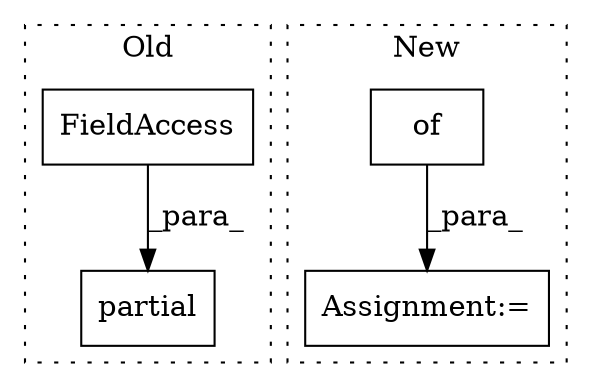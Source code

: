 digraph G {
subgraph cluster0 {
1 [label="partial" a="32" s="3593,3617" l="8,1" shape="box"];
3 [label="FieldAccess" a="22" s="3601" l="8" shape="box"];
label = "Old";
style="dotted";
}
subgraph cluster1 {
2 [label="of" a="32" s="3497,3514" l="3,1" shape="box"];
4 [label="Assignment:=" a="7" s="3467" l="1" shape="box"];
label = "New";
style="dotted";
}
2 -> 4 [label="_para_"];
3 -> 1 [label="_para_"];
}